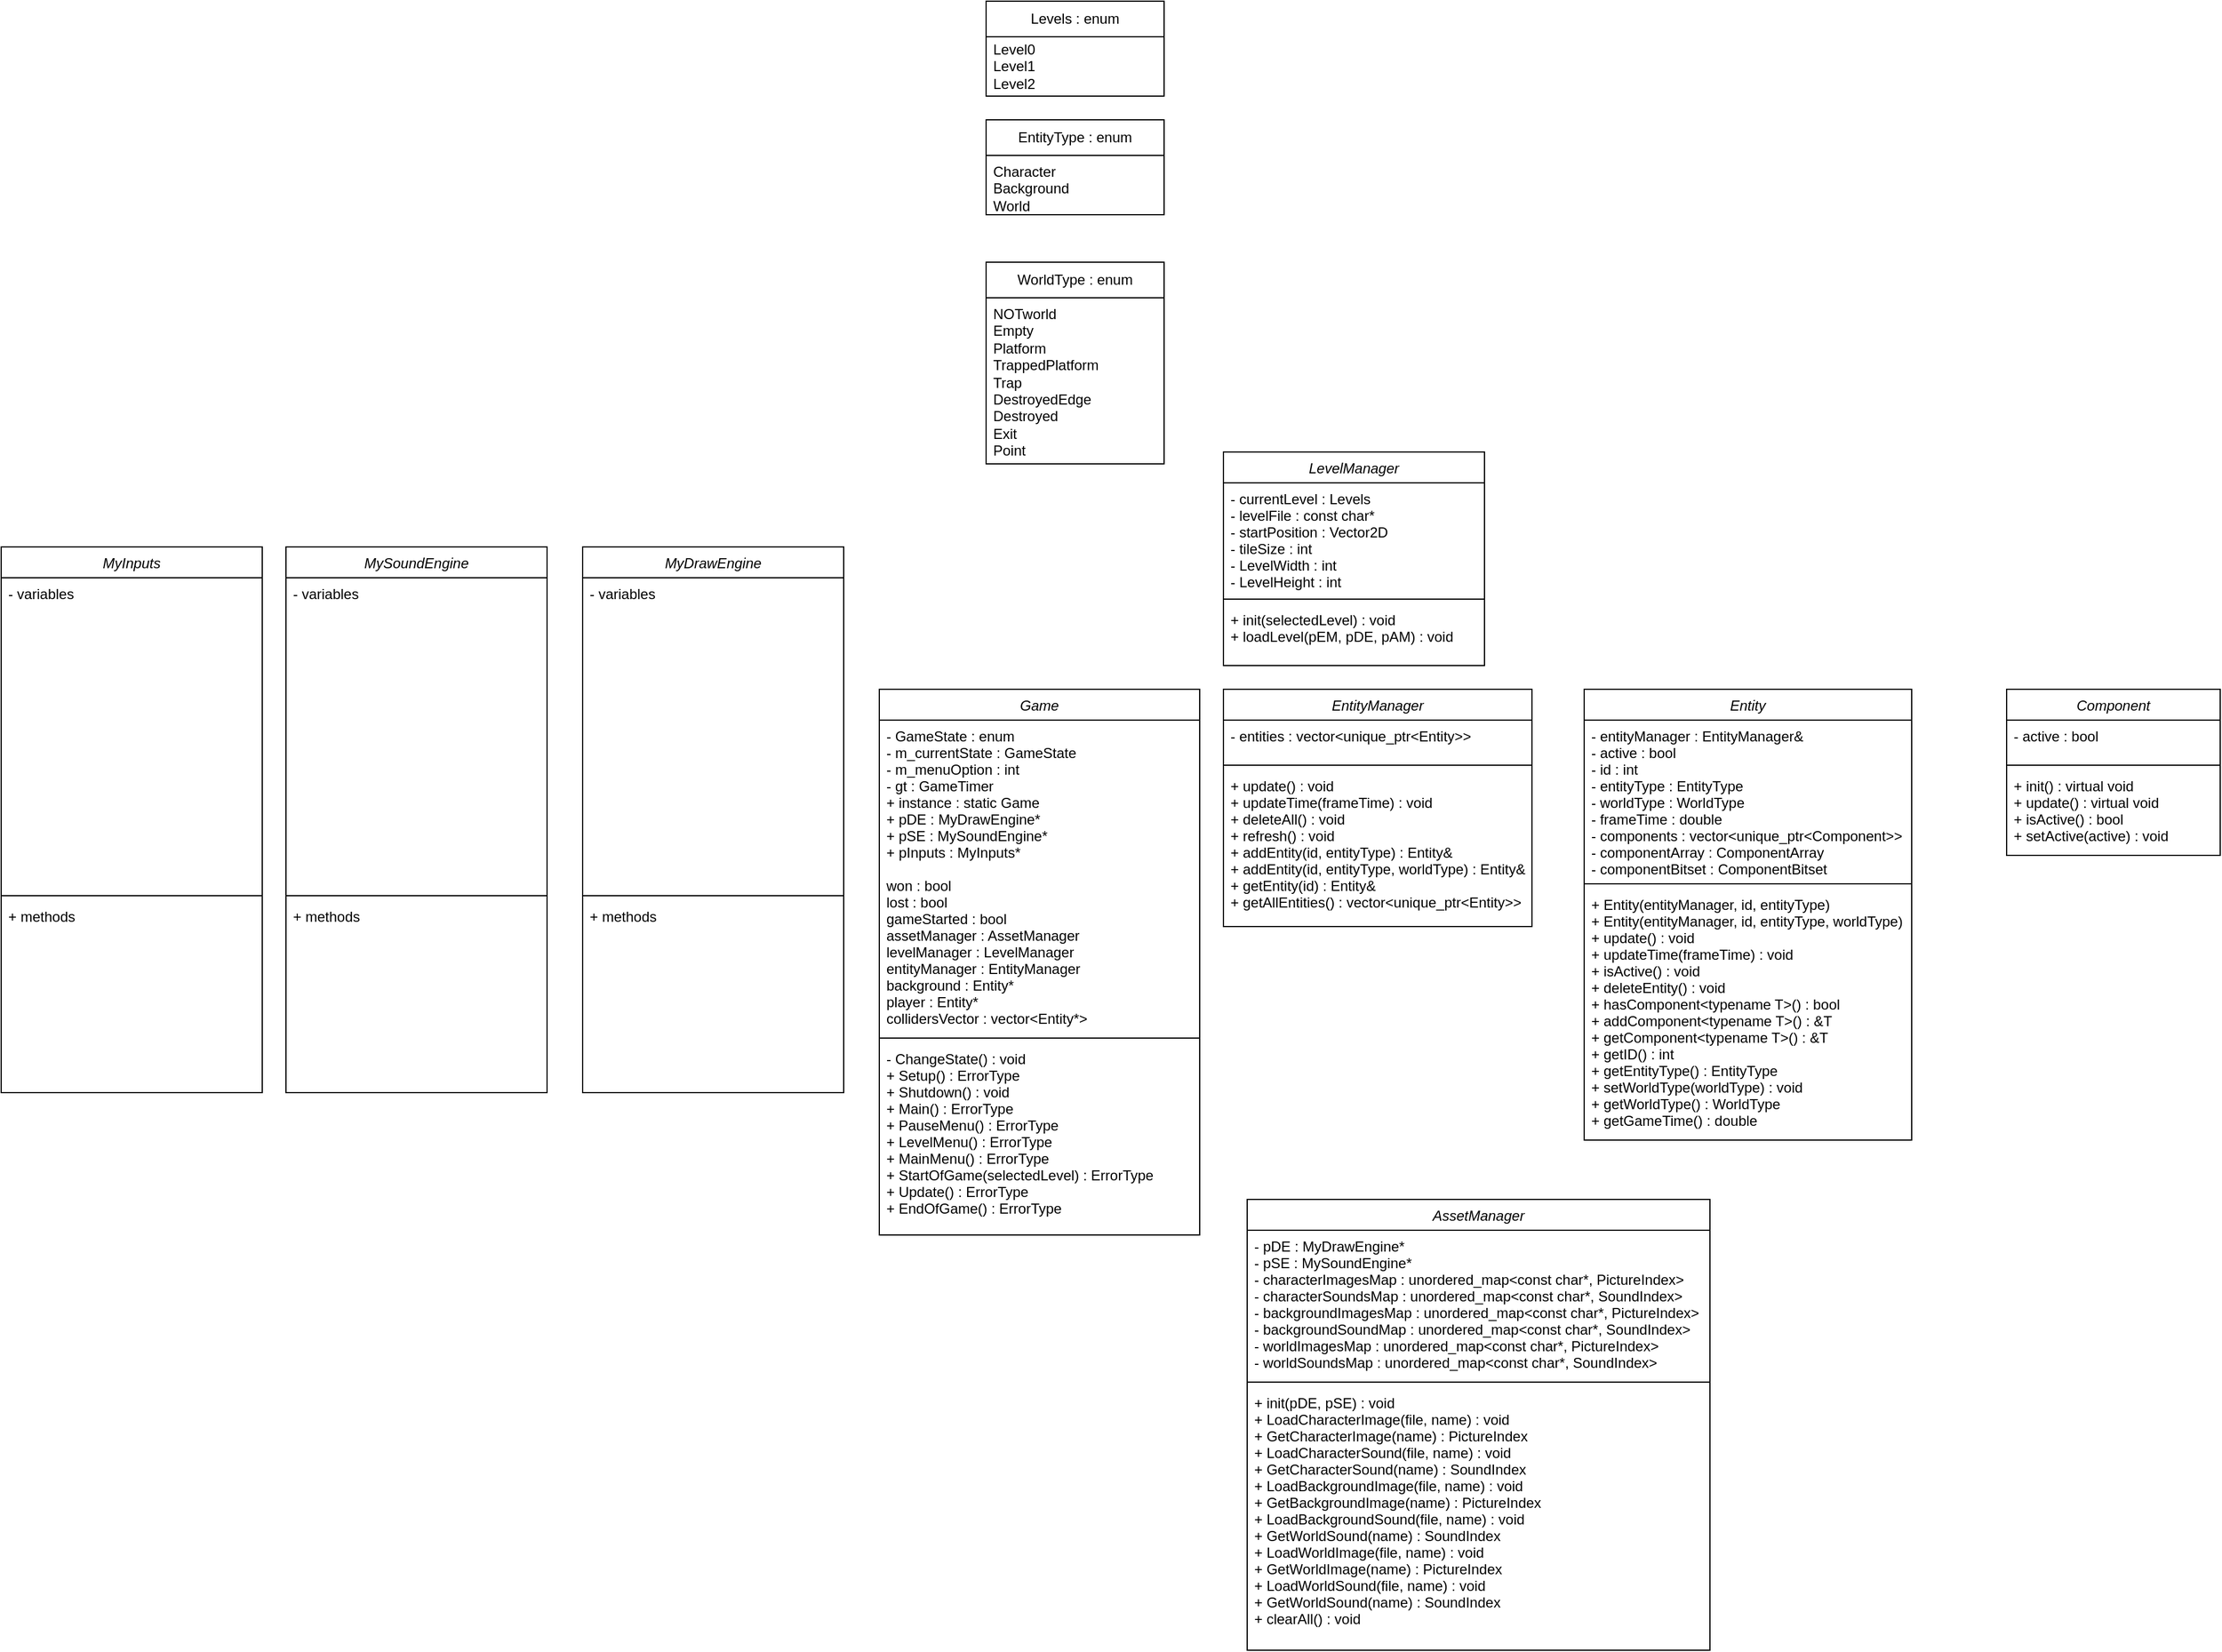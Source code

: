 <mxfile version="21.2.9" type="device">
  <diagram id="C5RBs43oDa-KdzZeNtuy" name="Page-1">
    <mxGraphModel dx="2150" dy="1899" grid="1" gridSize="10" guides="1" tooltips="1" connect="1" arrows="1" fold="1" page="1" pageScale="1" pageWidth="827" pageHeight="1169" math="0" shadow="0">
      <root>
        <mxCell id="WIyWlLk6GJQsqaUBKTNV-0" />
        <mxCell id="WIyWlLk6GJQsqaUBKTNV-1" parent="WIyWlLk6GJQsqaUBKTNV-0" />
        <mxCell id="zkfFHV4jXpPFQw0GAbJ--0" value="Game" style="swimlane;fontStyle=2;align=center;verticalAlign=top;childLayout=stackLayout;horizontal=1;startSize=26;horizontalStack=0;resizeParent=1;resizeLast=0;collapsible=1;marginBottom=0;rounded=0;shadow=0;strokeWidth=1;" parent="WIyWlLk6GJQsqaUBKTNV-1" vertex="1">
          <mxGeometry x="100" y="-290" width="270" height="460" as="geometry">
            <mxRectangle x="230" y="140" width="160" height="26" as="alternateBounds" />
          </mxGeometry>
        </mxCell>
        <mxCell id="zkfFHV4jXpPFQw0GAbJ--1" value="- GameState : enum&#xa;- m_currentState : GameState&#xa;- m_menuOption : int&#xa;- gt : GameTimer&#xa;+ instance : static Game&#xa;+ pDE : MyDrawEngine*&#xa;+ pSE : MySoundEngine*&#xa;+ pInputs : MyInputs*&#xa;&#xa;won : bool&#xa;lost : bool&#xa;gameStarted : bool&#xa;assetManager : AssetManager&#xa;levelManager : LevelManager&#xa;entityManager : EntityManager&#xa;background : Entity*&#xa;player : Entity*&#xa;collidersVector : vector&lt;Entity*&gt;" style="text;align=left;verticalAlign=top;spacingLeft=4;spacingRight=4;overflow=hidden;rotatable=0;points=[[0,0.5],[1,0.5]];portConstraint=eastwest;" parent="zkfFHV4jXpPFQw0GAbJ--0" vertex="1">
          <mxGeometry y="26" width="270" height="264" as="geometry" />
        </mxCell>
        <mxCell id="hyWr-eSX5F7U5Ll_7Sj7-1" value="" style="line;html=1;strokeWidth=1;align=left;verticalAlign=middle;spacingTop=-1;spacingLeft=3;spacingRight=3;rotatable=0;labelPosition=right;points=[];portConstraint=eastwest;" parent="zkfFHV4jXpPFQw0GAbJ--0" vertex="1">
          <mxGeometry y="290" width="270" height="8" as="geometry" />
        </mxCell>
        <mxCell id="hyWr-eSX5F7U5Ll_7Sj7-3" value="- ChangeState() : void&#xa;+ Setup() : ErrorType&#xa;+ Shutdown() : void&#xa;+ Main() : ErrorType&#xa;+ PauseMenu() : ErrorType&#xa;+ LevelMenu() : ErrorType&#xa;+ MainMenu() : ErrorType&#xa;+ StartOfGame(selectedLevel) : ErrorType&#xa;+ Update() : ErrorType&#xa;+ EndOfGame() : ErrorType" style="text;align=left;verticalAlign=top;spacingLeft=4;spacingRight=4;overflow=hidden;rotatable=0;points=[[0,0.5],[1,0.5]];portConstraint=eastwest;" parent="zkfFHV4jXpPFQw0GAbJ--0" vertex="1">
          <mxGeometry y="298" width="270" height="152" as="geometry" />
        </mxCell>
        <mxCell id="hyWr-eSX5F7U5Ll_7Sj7-4" value="EntityManager" style="swimlane;fontStyle=2;align=center;verticalAlign=top;childLayout=stackLayout;horizontal=1;startSize=26;horizontalStack=0;resizeParent=1;resizeLast=0;collapsible=1;marginBottom=0;rounded=0;shadow=0;strokeWidth=1;" parent="WIyWlLk6GJQsqaUBKTNV-1" vertex="1">
          <mxGeometry x="390" y="-290" width="260" height="200" as="geometry">
            <mxRectangle x="230" y="140" width="160" height="26" as="alternateBounds" />
          </mxGeometry>
        </mxCell>
        <mxCell id="hyWr-eSX5F7U5Ll_7Sj7-5" value="- entities : vector&lt;unique_ptr&lt;Entity&gt;&gt;" style="text;align=left;verticalAlign=top;spacingLeft=4;spacingRight=4;overflow=hidden;rotatable=0;points=[[0,0.5],[1,0.5]];portConstraint=eastwest;" parent="hyWr-eSX5F7U5Ll_7Sj7-4" vertex="1">
          <mxGeometry y="26" width="260" height="34" as="geometry" />
        </mxCell>
        <mxCell id="hyWr-eSX5F7U5Ll_7Sj7-6" value="" style="line;html=1;strokeWidth=1;align=left;verticalAlign=middle;spacingTop=-1;spacingLeft=3;spacingRight=3;rotatable=0;labelPosition=right;points=[];portConstraint=eastwest;" parent="hyWr-eSX5F7U5Ll_7Sj7-4" vertex="1">
          <mxGeometry y="60" width="260" height="8" as="geometry" />
        </mxCell>
        <mxCell id="hyWr-eSX5F7U5Ll_7Sj7-7" value="+ update() : void&#xa;+ updateTime(frameTime) : void&#xa;+ deleteAll() : void&#xa;+ refresh() : void&#xa;+ addEntity(id, entityType) : Entity&amp;&#xa;+ addEntity(id, entityType, worldType) : Entity&amp;&#xa;+ getEntity(id) : Entity&amp;&#xa;+ getAllEntities() : vector&lt;unique_ptr&lt;Entity&gt;&gt;" style="text;align=left;verticalAlign=top;spacingLeft=4;spacingRight=4;overflow=hidden;rotatable=0;points=[[0,0.5],[1,0.5]];portConstraint=eastwest;" parent="hyWr-eSX5F7U5Ll_7Sj7-4" vertex="1">
          <mxGeometry y="68" width="260" height="132" as="geometry" />
        </mxCell>
        <mxCell id="hyWr-eSX5F7U5Ll_7Sj7-8" value="Entity" style="swimlane;fontStyle=2;align=center;verticalAlign=top;childLayout=stackLayout;horizontal=1;startSize=26;horizontalStack=0;resizeParent=1;resizeLast=0;collapsible=1;marginBottom=0;rounded=0;shadow=0;strokeWidth=1;" parent="WIyWlLk6GJQsqaUBKTNV-1" vertex="1">
          <mxGeometry x="694" y="-290" width="276" height="380" as="geometry">
            <mxRectangle x="230" y="140" width="160" height="26" as="alternateBounds" />
          </mxGeometry>
        </mxCell>
        <mxCell id="hyWr-eSX5F7U5Ll_7Sj7-9" value="- entityManager : EntityManager&amp;&#xa;- active : bool&#xa;- id : int&#xa;- entityType : EntityType&#xa;- worldType : WorldType&#xa;- frameTime : double&#xa;- components : vector&lt;unique_ptr&lt;Component&gt;&gt;&#xa;- componentArray : ComponentArray&#xa;- componentBitset : ComponentBitset" style="text;align=left;verticalAlign=top;spacingLeft=4;spacingRight=4;overflow=hidden;rotatable=0;points=[[0,0.5],[1,0.5]];portConstraint=eastwest;" parent="hyWr-eSX5F7U5Ll_7Sj7-8" vertex="1">
          <mxGeometry y="26" width="276" height="134" as="geometry" />
        </mxCell>
        <mxCell id="hyWr-eSX5F7U5Ll_7Sj7-10" value="" style="line;html=1;strokeWidth=1;align=left;verticalAlign=middle;spacingTop=-1;spacingLeft=3;spacingRight=3;rotatable=0;labelPosition=right;points=[];portConstraint=eastwest;" parent="hyWr-eSX5F7U5Ll_7Sj7-8" vertex="1">
          <mxGeometry y="160" width="276" height="8" as="geometry" />
        </mxCell>
        <mxCell id="hyWr-eSX5F7U5Ll_7Sj7-11" value="+ Entity(entityManager, id, entityType)&#xa;+ Entity(entityManager, id, entityType, worldType)&#xa;+ update() : void&#xa;+ updateTime(frameTime) : void&#xa;+ isActive() : void&#xa;+ deleteEntity() : void&#xa;+ hasComponent&lt;typename T&gt;() : bool&#xa;+ addComponent&lt;typename T&gt;() : &amp;T&#xa;+ getComponent&lt;typename T&gt;() : &amp;T&#xa;+ getID() : int&#xa;+ getEntityType() : EntityType&#xa;+ setWorldType(worldType) : void&#xa;+ getWorldType() : WorldType&#xa;+ getGameTime() : double" style="text;align=left;verticalAlign=top;spacingLeft=4;spacingRight=4;overflow=hidden;rotatable=0;points=[[0,0.5],[1,0.5]];portConstraint=eastwest;" parent="hyWr-eSX5F7U5Ll_7Sj7-8" vertex="1">
          <mxGeometry y="168" width="276" height="212" as="geometry" />
        </mxCell>
        <mxCell id="hyWr-eSX5F7U5Ll_7Sj7-12" value="Component" style="swimlane;fontStyle=2;align=center;verticalAlign=top;childLayout=stackLayout;horizontal=1;startSize=26;horizontalStack=0;resizeParent=1;resizeLast=0;collapsible=1;marginBottom=0;rounded=0;shadow=0;strokeWidth=1;" parent="WIyWlLk6GJQsqaUBKTNV-1" vertex="1">
          <mxGeometry x="1050" y="-290" width="180" height="140" as="geometry">
            <mxRectangle x="230" y="140" width="160" height="26" as="alternateBounds" />
          </mxGeometry>
        </mxCell>
        <mxCell id="hyWr-eSX5F7U5Ll_7Sj7-13" value="- active : bool" style="text;align=left;verticalAlign=top;spacingLeft=4;spacingRight=4;overflow=hidden;rotatable=0;points=[[0,0.5],[1,0.5]];portConstraint=eastwest;" parent="hyWr-eSX5F7U5Ll_7Sj7-12" vertex="1">
          <mxGeometry y="26" width="180" height="34" as="geometry" />
        </mxCell>
        <mxCell id="hyWr-eSX5F7U5Ll_7Sj7-14" value="" style="line;html=1;strokeWidth=1;align=left;verticalAlign=middle;spacingTop=-1;spacingLeft=3;spacingRight=3;rotatable=0;labelPosition=right;points=[];portConstraint=eastwest;" parent="hyWr-eSX5F7U5Ll_7Sj7-12" vertex="1">
          <mxGeometry y="60" width="180" height="8" as="geometry" />
        </mxCell>
        <mxCell id="hyWr-eSX5F7U5Ll_7Sj7-15" value="+ init() : virtual void&#xa;+ update() : virtual void&#xa;+ isActive() : bool&#xa;+ setActive(active) : void" style="text;align=left;verticalAlign=top;spacingLeft=4;spacingRight=4;overflow=hidden;rotatable=0;points=[[0,0.5],[1,0.5]];portConstraint=eastwest;" parent="hyWr-eSX5F7U5Ll_7Sj7-12" vertex="1">
          <mxGeometry y="68" width="180" height="72" as="geometry" />
        </mxCell>
        <mxCell id="hyWr-eSX5F7U5Ll_7Sj7-16" value="AssetManager" style="swimlane;fontStyle=2;align=center;verticalAlign=top;childLayout=stackLayout;horizontal=1;startSize=26;horizontalStack=0;resizeParent=1;resizeLast=0;collapsible=1;marginBottom=0;rounded=0;shadow=0;strokeWidth=1;" parent="WIyWlLk6GJQsqaUBKTNV-1" vertex="1">
          <mxGeometry x="410" y="140" width="390" height="380" as="geometry">
            <mxRectangle x="230" y="140" width="160" height="26" as="alternateBounds" />
          </mxGeometry>
        </mxCell>
        <mxCell id="hyWr-eSX5F7U5Ll_7Sj7-17" value="- pDE : MyDrawEngine*&#xa;- pSE : MySoundEngine*&#xa;- characterImagesMap : unordered_map&lt;const char*, PictureIndex&gt;&#xa;- characterSoundsMap : unordered_map&lt;const char*, SoundIndex&gt;&#xa;- backgroundImagesMap : unordered_map&lt;const char*, PictureIndex&gt;&#xa;- backgroundSoundMap : unordered_map&lt;const char*, SoundIndex&gt;&#xa;- worldImagesMap : unordered_map&lt;const char*, PictureIndex&gt;&#xa;- worldSoundsMap : unordered_map&lt;const char*, SoundIndex&gt;" style="text;align=left;verticalAlign=top;spacingLeft=4;spacingRight=4;overflow=hidden;rotatable=0;points=[[0,0.5],[1,0.5]];portConstraint=eastwest;" parent="hyWr-eSX5F7U5Ll_7Sj7-16" vertex="1">
          <mxGeometry y="26" width="390" height="124" as="geometry" />
        </mxCell>
        <mxCell id="hyWr-eSX5F7U5Ll_7Sj7-18" value="" style="line;html=1;strokeWidth=1;align=left;verticalAlign=middle;spacingTop=-1;spacingLeft=3;spacingRight=3;rotatable=0;labelPosition=right;points=[];portConstraint=eastwest;" parent="hyWr-eSX5F7U5Ll_7Sj7-16" vertex="1">
          <mxGeometry y="150" width="390" height="8" as="geometry" />
        </mxCell>
        <mxCell id="hyWr-eSX5F7U5Ll_7Sj7-19" value="+ init(pDE, pSE) : void&#xa;+ LoadCharacterImage(file, name) : void&#xa;+ GetCharacterImage(name) : PictureIndex&#xa;+ LoadCharacterSound(file, name) : void&#xa;+ GetCharacterSound(name) : SoundIndex&#xa;+ LoadBackgroundImage(file, name) : void&#xa;+ GetBackgroundImage(name) : PictureIndex&#xa;+ LoadBackgroundSound(file, name) : void&#xa;+ GetWorldSound(name) : SoundIndex&#xa;+ LoadWorldImage(file, name) : void&#xa;+ GetWorldImage(name) : PictureIndex&#xa;+ LoadWorldSound(file, name) : void&#xa;+ GetWorldSound(name) : SoundIndex&#xa;+ clearAll() : void" style="text;align=left;verticalAlign=top;spacingLeft=4;spacingRight=4;overflow=hidden;rotatable=0;points=[[0,0.5],[1,0.5]];portConstraint=eastwest;" parent="hyWr-eSX5F7U5Ll_7Sj7-16" vertex="1">
          <mxGeometry y="158" width="390" height="212" as="geometry" />
        </mxCell>
        <mxCell id="hyWr-eSX5F7U5Ll_7Sj7-20" value="LevelManager" style="swimlane;fontStyle=2;align=center;verticalAlign=top;childLayout=stackLayout;horizontal=1;startSize=26;horizontalStack=0;resizeParent=1;resizeLast=0;collapsible=1;marginBottom=0;rounded=0;shadow=0;strokeWidth=1;" parent="WIyWlLk6GJQsqaUBKTNV-1" vertex="1">
          <mxGeometry x="390" y="-490" width="220" height="180" as="geometry">
            <mxRectangle x="230" y="140" width="160" height="26" as="alternateBounds" />
          </mxGeometry>
        </mxCell>
        <mxCell id="hyWr-eSX5F7U5Ll_7Sj7-21" value="- currentLevel : Levels&#xa;- levelFile : const char*&#xa;- startPosition : Vector2D&#xa;- tileSize : int&#xa;- LevelWidth : int&#xa;- LevelHeight : int" style="text;align=left;verticalAlign=top;spacingLeft=4;spacingRight=4;overflow=hidden;rotatable=0;points=[[0,0.5],[1,0.5]];portConstraint=eastwest;" parent="hyWr-eSX5F7U5Ll_7Sj7-20" vertex="1">
          <mxGeometry y="26" width="220" height="94" as="geometry" />
        </mxCell>
        <mxCell id="hyWr-eSX5F7U5Ll_7Sj7-22" value="" style="line;html=1;strokeWidth=1;align=left;verticalAlign=middle;spacingTop=-1;spacingLeft=3;spacingRight=3;rotatable=0;labelPosition=right;points=[];portConstraint=eastwest;" parent="hyWr-eSX5F7U5Ll_7Sj7-20" vertex="1">
          <mxGeometry y="120" width="220" height="8" as="geometry" />
        </mxCell>
        <mxCell id="hyWr-eSX5F7U5Ll_7Sj7-23" value="+ init(selectedLevel) : void&#xa;+ loadLevel(pEM, pDE, pAM) : void" style="text;align=left;verticalAlign=top;spacingLeft=4;spacingRight=4;overflow=hidden;rotatable=0;points=[[0,0.5],[1,0.5]];portConstraint=eastwest;" parent="hyWr-eSX5F7U5Ll_7Sj7-20" vertex="1">
          <mxGeometry y="128" width="220" height="42" as="geometry" />
        </mxCell>
        <mxCell id="hyWr-eSX5F7U5Ll_7Sj7-24" value="MyDrawEngine" style="swimlane;fontStyle=2;align=center;verticalAlign=top;childLayout=stackLayout;horizontal=1;startSize=26;horizontalStack=0;resizeParent=1;resizeLast=0;collapsible=1;marginBottom=0;rounded=0;shadow=0;strokeWidth=1;" parent="WIyWlLk6GJQsqaUBKTNV-1" vertex="1">
          <mxGeometry x="-150" y="-410" width="220" height="460" as="geometry">
            <mxRectangle x="230" y="140" width="160" height="26" as="alternateBounds" />
          </mxGeometry>
        </mxCell>
        <mxCell id="hyWr-eSX5F7U5Ll_7Sj7-25" value="- variables" style="text;align=left;verticalAlign=top;spacingLeft=4;spacingRight=4;overflow=hidden;rotatable=0;points=[[0,0.5],[1,0.5]];portConstraint=eastwest;" parent="hyWr-eSX5F7U5Ll_7Sj7-24" vertex="1">
          <mxGeometry y="26" width="220" height="264" as="geometry" />
        </mxCell>
        <mxCell id="hyWr-eSX5F7U5Ll_7Sj7-26" value="" style="line;html=1;strokeWidth=1;align=left;verticalAlign=middle;spacingTop=-1;spacingLeft=3;spacingRight=3;rotatable=0;labelPosition=right;points=[];portConstraint=eastwest;" parent="hyWr-eSX5F7U5Ll_7Sj7-24" vertex="1">
          <mxGeometry y="290" width="220" height="8" as="geometry" />
        </mxCell>
        <mxCell id="hyWr-eSX5F7U5Ll_7Sj7-27" value="+ methods" style="text;align=left;verticalAlign=top;spacingLeft=4;spacingRight=4;overflow=hidden;rotatable=0;points=[[0,0.5],[1,0.5]];portConstraint=eastwest;" parent="hyWr-eSX5F7U5Ll_7Sj7-24" vertex="1">
          <mxGeometry y="298" width="220" height="152" as="geometry" />
        </mxCell>
        <mxCell id="hyWr-eSX5F7U5Ll_7Sj7-28" value="MySoundEngine" style="swimlane;fontStyle=2;align=center;verticalAlign=top;childLayout=stackLayout;horizontal=1;startSize=26;horizontalStack=0;resizeParent=1;resizeLast=0;collapsible=1;marginBottom=0;rounded=0;shadow=0;strokeWidth=1;" parent="WIyWlLk6GJQsqaUBKTNV-1" vertex="1">
          <mxGeometry x="-400" y="-410" width="220" height="460" as="geometry">
            <mxRectangle x="230" y="140" width="160" height="26" as="alternateBounds" />
          </mxGeometry>
        </mxCell>
        <mxCell id="hyWr-eSX5F7U5Ll_7Sj7-29" value="- variables" style="text;align=left;verticalAlign=top;spacingLeft=4;spacingRight=4;overflow=hidden;rotatable=0;points=[[0,0.5],[1,0.5]];portConstraint=eastwest;" parent="hyWr-eSX5F7U5Ll_7Sj7-28" vertex="1">
          <mxGeometry y="26" width="220" height="264" as="geometry" />
        </mxCell>
        <mxCell id="hyWr-eSX5F7U5Ll_7Sj7-30" value="" style="line;html=1;strokeWidth=1;align=left;verticalAlign=middle;spacingTop=-1;spacingLeft=3;spacingRight=3;rotatable=0;labelPosition=right;points=[];portConstraint=eastwest;" parent="hyWr-eSX5F7U5Ll_7Sj7-28" vertex="1">
          <mxGeometry y="290" width="220" height="8" as="geometry" />
        </mxCell>
        <mxCell id="hyWr-eSX5F7U5Ll_7Sj7-31" value="+ methods" style="text;align=left;verticalAlign=top;spacingLeft=4;spacingRight=4;overflow=hidden;rotatable=0;points=[[0,0.5],[1,0.5]];portConstraint=eastwest;" parent="hyWr-eSX5F7U5Ll_7Sj7-28" vertex="1">
          <mxGeometry y="298" width="220" height="152" as="geometry" />
        </mxCell>
        <mxCell id="hyWr-eSX5F7U5Ll_7Sj7-32" value="MyInputs" style="swimlane;fontStyle=2;align=center;verticalAlign=top;childLayout=stackLayout;horizontal=1;startSize=26;horizontalStack=0;resizeParent=1;resizeLast=0;collapsible=1;marginBottom=0;rounded=0;shadow=0;strokeWidth=1;" parent="WIyWlLk6GJQsqaUBKTNV-1" vertex="1">
          <mxGeometry x="-640" y="-410" width="220" height="460" as="geometry">
            <mxRectangle x="230" y="140" width="160" height="26" as="alternateBounds" />
          </mxGeometry>
        </mxCell>
        <mxCell id="hyWr-eSX5F7U5Ll_7Sj7-33" value="- variables" style="text;align=left;verticalAlign=top;spacingLeft=4;spacingRight=4;overflow=hidden;rotatable=0;points=[[0,0.5],[1,0.5]];portConstraint=eastwest;" parent="hyWr-eSX5F7U5Ll_7Sj7-32" vertex="1">
          <mxGeometry y="26" width="220" height="264" as="geometry" />
        </mxCell>
        <mxCell id="hyWr-eSX5F7U5Ll_7Sj7-34" value="" style="line;html=1;strokeWidth=1;align=left;verticalAlign=middle;spacingTop=-1;spacingLeft=3;spacingRight=3;rotatable=0;labelPosition=right;points=[];portConstraint=eastwest;" parent="hyWr-eSX5F7U5Ll_7Sj7-32" vertex="1">
          <mxGeometry y="290" width="220" height="8" as="geometry" />
        </mxCell>
        <mxCell id="hyWr-eSX5F7U5Ll_7Sj7-35" value="+ methods" style="text;align=left;verticalAlign=top;spacingLeft=4;spacingRight=4;overflow=hidden;rotatable=0;points=[[0,0.5],[1,0.5]];portConstraint=eastwest;" parent="hyWr-eSX5F7U5Ll_7Sj7-32" vertex="1">
          <mxGeometry y="298" width="220" height="152" as="geometry" />
        </mxCell>
        <mxCell id="NfOoJehiI39G_Mf50VDs-0" value="Levels : enum" style="swimlane;fontStyle=0;childLayout=stackLayout;horizontal=1;startSize=30;horizontalStack=0;resizeParent=1;resizeParentMax=0;resizeLast=0;collapsible=1;marginBottom=0;whiteSpace=wrap;html=1;" vertex="1" parent="WIyWlLk6GJQsqaUBKTNV-1">
          <mxGeometry x="190" y="-870" width="150" height="80" as="geometry" />
        </mxCell>
        <mxCell id="NfOoJehiI39G_Mf50VDs-1" value="Level0&lt;br&gt;Level1&lt;br&gt;Level2" style="text;strokeColor=none;fillColor=none;align=left;verticalAlign=middle;spacingLeft=4;spacingRight=4;overflow=hidden;points=[[0,0.5],[1,0.5]];portConstraint=eastwest;rotatable=0;whiteSpace=wrap;html=1;" vertex="1" parent="NfOoJehiI39G_Mf50VDs-0">
          <mxGeometry y="30" width="150" height="50" as="geometry" />
        </mxCell>
        <mxCell id="NfOoJehiI39G_Mf50VDs-4" value="EntityType : enum" style="swimlane;fontStyle=0;childLayout=stackLayout;horizontal=1;startSize=30;horizontalStack=0;resizeParent=1;resizeParentMax=0;resizeLast=0;collapsible=1;marginBottom=0;whiteSpace=wrap;html=1;" vertex="1" parent="WIyWlLk6GJQsqaUBKTNV-1">
          <mxGeometry x="190" y="-770" width="150" height="80" as="geometry" />
        </mxCell>
        <mxCell id="NfOoJehiI39G_Mf50VDs-5" value="Character&lt;br&gt;Background&lt;br&gt;World" style="text;strokeColor=none;fillColor=none;align=left;verticalAlign=top;spacingLeft=4;spacingRight=4;overflow=hidden;points=[[0,0.5],[1,0.5]];portConstraint=eastwest;rotatable=0;whiteSpace=wrap;html=1;" vertex="1" parent="NfOoJehiI39G_Mf50VDs-4">
          <mxGeometry y="30" width="150" height="50" as="geometry" />
        </mxCell>
        <mxCell id="NfOoJehiI39G_Mf50VDs-7" value="WorldType : enum" style="swimlane;fontStyle=0;childLayout=stackLayout;horizontal=1;startSize=30;horizontalStack=0;resizeParent=1;resizeParentMax=0;resizeLast=0;collapsible=1;marginBottom=0;whiteSpace=wrap;html=1;" vertex="1" parent="WIyWlLk6GJQsqaUBKTNV-1">
          <mxGeometry x="190" y="-650" width="150" height="170" as="geometry" />
        </mxCell>
        <mxCell id="NfOoJehiI39G_Mf50VDs-8" value="NOTworld&lt;br&gt;Empty&lt;br&gt;Platform&lt;br&gt;TrappedPlatform&lt;br&gt;Trap&lt;br&gt;DestroyedEdge&lt;br&gt;Destroyed&lt;br&gt;Exit&lt;br&gt;Point" style="text;strokeColor=none;fillColor=none;align=left;verticalAlign=top;spacingLeft=4;spacingRight=4;overflow=hidden;points=[[0,0.5],[1,0.5]];portConstraint=eastwest;rotatable=0;whiteSpace=wrap;html=1;" vertex="1" parent="NfOoJehiI39G_Mf50VDs-7">
          <mxGeometry y="30" width="150" height="140" as="geometry" />
        </mxCell>
      </root>
    </mxGraphModel>
  </diagram>
</mxfile>
